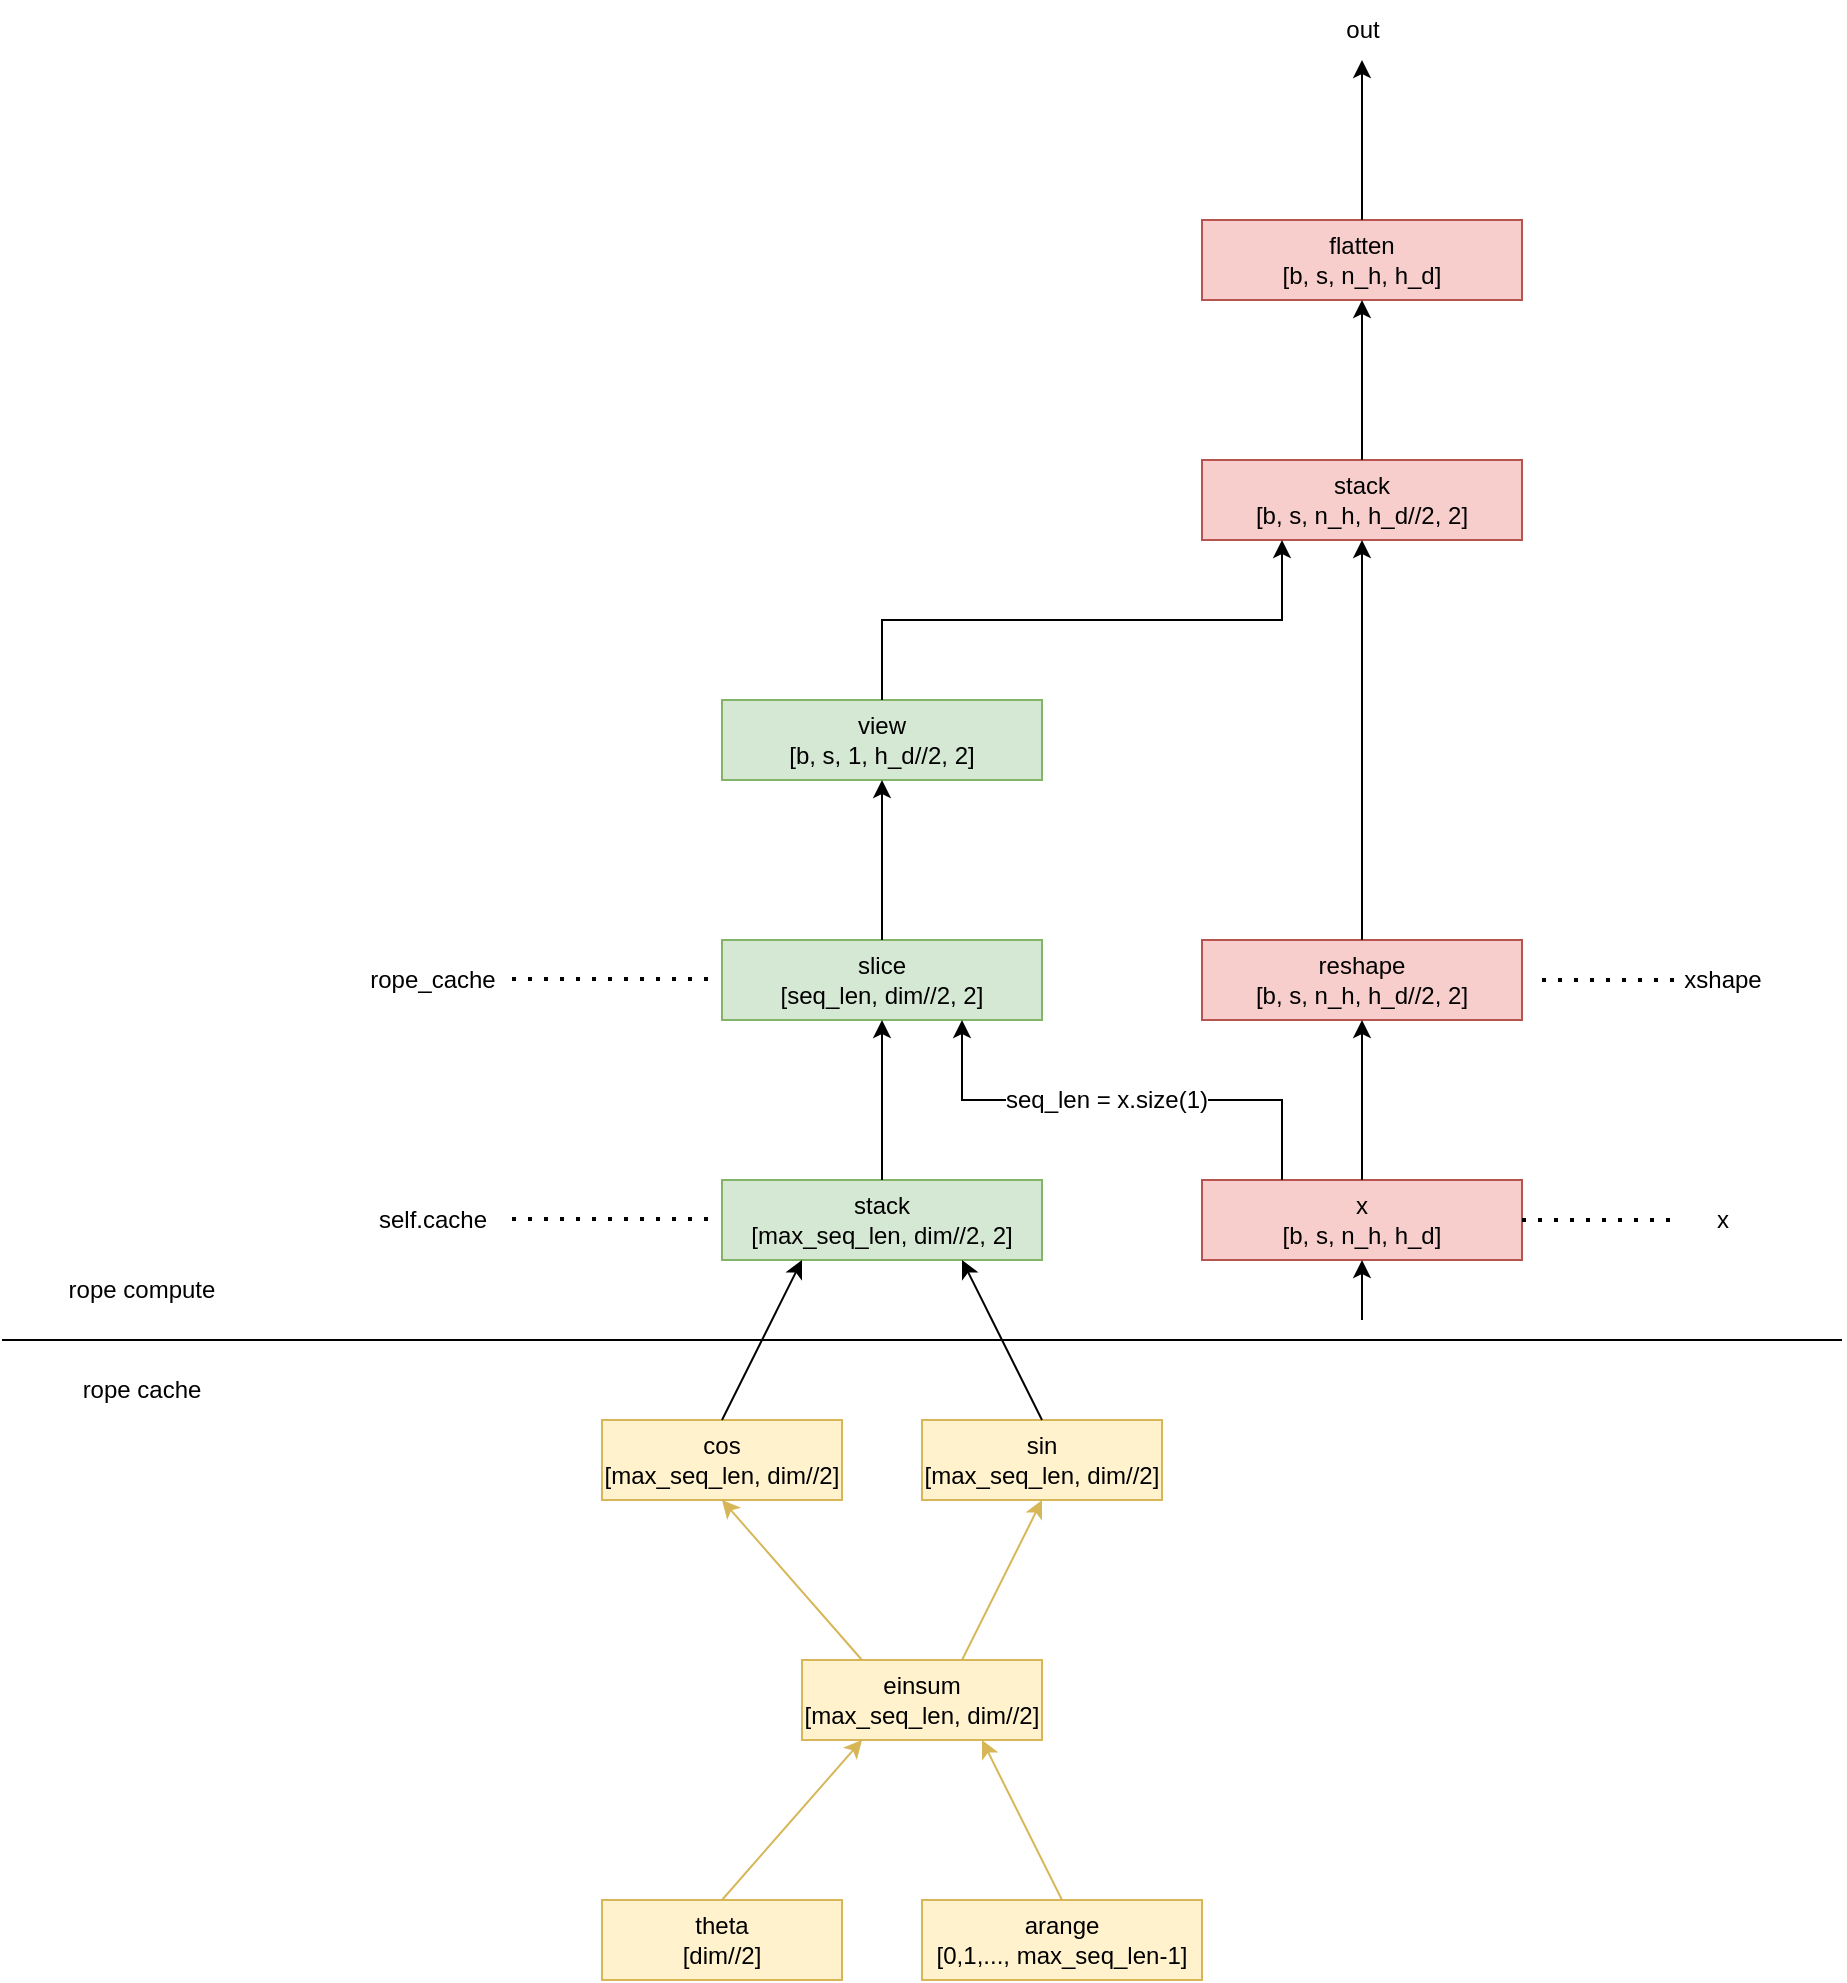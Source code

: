 <mxfile version="27.1.6">
  <diagram name="第 1 页" id="6a12tqHqEKYYaGnA4Jol">
    <mxGraphModel dx="2798" dy="2319" grid="1" gridSize="10" guides="1" tooltips="1" connect="1" arrows="1" fold="1" page="1" pageScale="1" pageWidth="827" pageHeight="1169" math="0" shadow="0">
      <root>
        <mxCell id="0" />
        <mxCell id="1" parent="0" />
        <mxCell id="qGtFLWOhyWthNY1XGs8n-1" value="&lt;font&gt;x&lt;br&gt;[b, s, n_h, h_d]&lt;/font&gt;" style="rounded=0;whiteSpace=wrap;html=1;fillColor=#f8cecc;strokeColor=#b85450;" vertex="1" parent="1">
          <mxGeometry x="360" y="560" width="160" height="40" as="geometry" />
        </mxCell>
        <mxCell id="qGtFLWOhyWthNY1XGs8n-2" value="stack&lt;br&gt;[max_seq_len, dim//2, 2]" style="rounded=0;whiteSpace=wrap;html=1;fillColor=#d5e8d4;strokeColor=#82b366;" vertex="1" parent="1">
          <mxGeometry x="120" y="560" width="160" height="40" as="geometry" />
        </mxCell>
        <mxCell id="qGtFLWOhyWthNY1XGs8n-3" value="slice&lt;br&gt;[seq_len, dim//2, 2]" style="rounded=0;whiteSpace=wrap;html=1;fillColor=#d5e8d4;strokeColor=#82b366;" vertex="1" parent="1">
          <mxGeometry x="120" y="440" width="160" height="40" as="geometry" />
        </mxCell>
        <mxCell id="qGtFLWOhyWthNY1XGs8n-4" value="&lt;font&gt;reshape&lt;br&gt;[b, s, n_h, h_d//2, 2]&lt;/font&gt;" style="rounded=0;whiteSpace=wrap;html=1;fillColor=#f8cecc;strokeColor=#b85450;" vertex="1" parent="1">
          <mxGeometry x="360" y="440" width="160" height="40" as="geometry" />
        </mxCell>
        <mxCell id="qGtFLWOhyWthNY1XGs8n-5" value="" style="endArrow=classic;html=1;rounded=0;exitX=0.25;exitY=0;exitDx=0;exitDy=0;" edge="1" parent="1" source="qGtFLWOhyWthNY1XGs8n-1">
          <mxGeometry width="50" height="50" relative="1" as="geometry">
            <mxPoint x="190" y="530" as="sourcePoint" />
            <mxPoint x="240" y="480" as="targetPoint" />
            <Array as="points">
              <mxPoint x="400" y="520" />
              <mxPoint x="240" y="520" />
            </Array>
          </mxGeometry>
        </mxCell>
        <mxCell id="qGtFLWOhyWthNY1XGs8n-6" value="&lt;font style=&quot;font-size: 12px;&quot;&gt;seq_len = x.size(1)&lt;/font&gt;" style="edgeLabel;html=1;align=center;verticalAlign=middle;resizable=0;points=[];" vertex="1" connectable="0" parent="qGtFLWOhyWthNY1XGs8n-5">
          <mxGeometry x="0.072" relative="1" as="geometry">
            <mxPoint as="offset" />
          </mxGeometry>
        </mxCell>
        <mxCell id="qGtFLWOhyWthNY1XGs8n-7" value="view&lt;br&gt;[b, s, 1, h_d//2, 2]" style="rounded=0;whiteSpace=wrap;html=1;fillColor=#d5e8d4;strokeColor=#82b366;" vertex="1" parent="1">
          <mxGeometry x="120" y="320" width="160" height="40" as="geometry" />
        </mxCell>
        <mxCell id="qGtFLWOhyWthNY1XGs8n-8" value="" style="endArrow=classic;html=1;rounded=0;exitX=0.5;exitY=0;exitDx=0;exitDy=0;entryX=0.5;entryY=1;entryDx=0;entryDy=0;" edge="1" parent="1" source="qGtFLWOhyWthNY1XGs8n-2" target="qGtFLWOhyWthNY1XGs8n-3">
          <mxGeometry width="50" height="50" relative="1" as="geometry">
            <mxPoint x="-40" y="530" as="sourcePoint" />
            <mxPoint x="10" y="480" as="targetPoint" />
          </mxGeometry>
        </mxCell>
        <mxCell id="qGtFLWOhyWthNY1XGs8n-9" value="" style="endArrow=classic;html=1;rounded=0;exitX=0.5;exitY=0;exitDx=0;exitDy=0;entryX=0.5;entryY=1;entryDx=0;entryDy=0;" edge="1" parent="1" source="qGtFLWOhyWthNY1XGs8n-3" target="qGtFLWOhyWthNY1XGs8n-7">
          <mxGeometry width="50" height="50" relative="1" as="geometry">
            <mxPoint x="-190" y="420" as="sourcePoint" />
            <mxPoint x="-140" y="370" as="targetPoint" />
          </mxGeometry>
        </mxCell>
        <mxCell id="qGtFLWOhyWthNY1XGs8n-10" value="&lt;font&gt;stack&lt;br&gt;[b, s, n_h, h_d//2, 2]&lt;/font&gt;" style="rounded=0;whiteSpace=wrap;html=1;fillColor=#f8cecc;strokeColor=#b85450;" vertex="1" parent="1">
          <mxGeometry x="360" y="200" width="160" height="40" as="geometry" />
        </mxCell>
        <mxCell id="qGtFLWOhyWthNY1XGs8n-11" value="" style="endArrow=classic;html=1;rounded=0;entryX=0.5;entryY=1;entryDx=0;entryDy=0;" edge="1" parent="1" target="qGtFLWOhyWthNY1XGs8n-10">
          <mxGeometry width="50" height="50" relative="1" as="geometry">
            <mxPoint x="440" y="440" as="sourcePoint" />
            <mxPoint x="490" y="390" as="targetPoint" />
          </mxGeometry>
        </mxCell>
        <mxCell id="qGtFLWOhyWthNY1XGs8n-12" value="" style="endArrow=classic;html=1;rounded=0;entryX=0.25;entryY=1;entryDx=0;entryDy=0;" edge="1" parent="1" target="qGtFLWOhyWthNY1XGs8n-10">
          <mxGeometry width="50" height="50" relative="1" as="geometry">
            <mxPoint x="200" y="320" as="sourcePoint" />
            <mxPoint x="250" y="270" as="targetPoint" />
            <Array as="points">
              <mxPoint x="200" y="280" />
              <mxPoint x="400" y="280" />
            </Array>
          </mxGeometry>
        </mxCell>
        <mxCell id="qGtFLWOhyWthNY1XGs8n-13" value="&lt;font&gt;flatten&lt;br&gt;[b, s, n_h, h_d]&lt;/font&gt;" style="rounded=0;whiteSpace=wrap;html=1;fillColor=#f8cecc;strokeColor=#b85450;" vertex="1" parent="1">
          <mxGeometry x="360" y="80" width="160" height="40" as="geometry" />
        </mxCell>
        <mxCell id="qGtFLWOhyWthNY1XGs8n-14" value="" style="endArrow=classic;html=1;rounded=0;entryX=0.5;entryY=1;entryDx=0;entryDy=0;" edge="1" parent="1" target="qGtFLWOhyWthNY1XGs8n-13">
          <mxGeometry width="50" height="50" relative="1" as="geometry">
            <mxPoint x="440" y="200" as="sourcePoint" />
            <mxPoint x="490" y="150" as="targetPoint" />
          </mxGeometry>
        </mxCell>
        <mxCell id="qGtFLWOhyWthNY1XGs8n-15" value="" style="endArrow=classic;html=1;rounded=0;entryX=0.5;entryY=1;entryDx=0;entryDy=0;" edge="1" parent="1" target="qGtFLWOhyWthNY1XGs8n-4">
          <mxGeometry width="50" height="50" relative="1" as="geometry">
            <mxPoint x="440" y="560" as="sourcePoint" />
            <mxPoint x="490" y="510" as="targetPoint" />
          </mxGeometry>
        </mxCell>
        <mxCell id="qGtFLWOhyWthNY1XGs8n-16" value="" style="endArrow=classic;html=1;rounded=0;" edge="1" parent="1">
          <mxGeometry width="50" height="50" relative="1" as="geometry">
            <mxPoint x="440" y="80" as="sourcePoint" />
            <mxPoint x="440" as="targetPoint" />
          </mxGeometry>
        </mxCell>
        <mxCell id="qGtFLWOhyWthNY1XGs8n-17" value="cos&lt;br&gt;[max_seq_len, dim//2]" style="rounded=0;whiteSpace=wrap;html=1;fillColor=#fff2cc;strokeColor=#d6b656;" vertex="1" parent="1">
          <mxGeometry x="60" y="680" width="120" height="40" as="geometry" />
        </mxCell>
        <mxCell id="qGtFLWOhyWthNY1XGs8n-18" value="sin&lt;br&gt;[max_seq_len, dim//2]" style="rounded=0;whiteSpace=wrap;html=1;fillColor=#fff2cc;strokeColor=#d6b656;" vertex="1" parent="1">
          <mxGeometry x="220" y="680" width="120" height="40" as="geometry" />
        </mxCell>
        <mxCell id="qGtFLWOhyWthNY1XGs8n-19" value="einsum&lt;br&gt;[max_seq_len, dim//2]" style="rounded=0;whiteSpace=wrap;html=1;fillColor=#fff2cc;strokeColor=#d6b656;" vertex="1" parent="1">
          <mxGeometry x="160" y="800" width="120" height="40" as="geometry" />
        </mxCell>
        <mxCell id="qGtFLWOhyWthNY1XGs8n-20" value="arange&lt;br&gt;[0,1,..., max_seq_len-1]" style="rounded=0;whiteSpace=wrap;html=1;fillColor=#fff2cc;strokeColor=#d6b656;" vertex="1" parent="1">
          <mxGeometry x="220" y="920" width="140" height="40" as="geometry" />
        </mxCell>
        <mxCell id="qGtFLWOhyWthNY1XGs8n-21" value="theta&lt;br&gt;[dim//2]" style="rounded=0;whiteSpace=wrap;html=1;fillColor=#fff2cc;strokeColor=#d6b656;" vertex="1" parent="1">
          <mxGeometry x="60" y="920" width="120" height="40" as="geometry" />
        </mxCell>
        <mxCell id="qGtFLWOhyWthNY1XGs8n-22" value="" style="endArrow=classic;html=1;rounded=0;entryX=0.25;entryY=1;entryDx=0;entryDy=0;" edge="1" parent="1" target="qGtFLWOhyWthNY1XGs8n-2">
          <mxGeometry width="50" height="50" relative="1" as="geometry">
            <mxPoint x="120" y="680" as="sourcePoint" />
            <mxPoint x="170" y="630" as="targetPoint" />
          </mxGeometry>
        </mxCell>
        <mxCell id="qGtFLWOhyWthNY1XGs8n-23" value="" style="endArrow=classic;html=1;rounded=0;entryX=0.75;entryY=1;entryDx=0;entryDy=0;" edge="1" parent="1" target="qGtFLWOhyWthNY1XGs8n-2">
          <mxGeometry width="50" height="50" relative="1" as="geometry">
            <mxPoint x="280" y="680" as="sourcePoint" />
            <mxPoint x="330" y="630" as="targetPoint" />
          </mxGeometry>
        </mxCell>
        <mxCell id="qGtFLWOhyWthNY1XGs8n-24" value="" style="endArrow=classic;html=1;rounded=0;exitX=0.25;exitY=0;exitDx=0;exitDy=0;entryX=0.5;entryY=1;entryDx=0;entryDy=0;fillColor=#fff2cc;strokeColor=#d6b656;" edge="1" parent="1" source="qGtFLWOhyWthNY1XGs8n-19" target="qGtFLWOhyWthNY1XGs8n-17">
          <mxGeometry width="50" height="50" relative="1" as="geometry">
            <mxPoint x="-130" y="780" as="sourcePoint" />
            <mxPoint x="-80" y="730" as="targetPoint" />
          </mxGeometry>
        </mxCell>
        <mxCell id="qGtFLWOhyWthNY1XGs8n-25" value="" style="endArrow=classic;html=1;rounded=0;entryX=0.5;entryY=1;entryDx=0;entryDy=0;fillColor=#fff2cc;strokeColor=#d6b656;" edge="1" parent="1" target="qGtFLWOhyWthNY1XGs8n-18">
          <mxGeometry width="50" height="50" relative="1" as="geometry">
            <mxPoint x="240" y="800" as="sourcePoint" />
            <mxPoint x="290" y="750" as="targetPoint" />
          </mxGeometry>
        </mxCell>
        <mxCell id="qGtFLWOhyWthNY1XGs8n-26" value="" style="endArrow=classic;html=1;rounded=0;entryX=0.25;entryY=1;entryDx=0;entryDy=0;fillColor=#fff2cc;strokeColor=#d6b656;" edge="1" parent="1" target="qGtFLWOhyWthNY1XGs8n-19">
          <mxGeometry width="50" height="50" relative="1" as="geometry">
            <mxPoint x="120" y="920" as="sourcePoint" />
            <mxPoint x="170" y="870" as="targetPoint" />
          </mxGeometry>
        </mxCell>
        <mxCell id="qGtFLWOhyWthNY1XGs8n-27" value="" style="endArrow=classic;html=1;rounded=0;exitX=0.5;exitY=0;exitDx=0;exitDy=0;entryX=0.75;entryY=1;entryDx=0;entryDy=0;fillColor=#fff2cc;strokeColor=#d6b656;" edge="1" parent="1" source="qGtFLWOhyWthNY1XGs8n-20" target="qGtFLWOhyWthNY1XGs8n-19">
          <mxGeometry width="50" height="50" relative="1" as="geometry">
            <mxPoint x="370" y="870" as="sourcePoint" />
            <mxPoint x="420" y="820" as="targetPoint" />
          </mxGeometry>
        </mxCell>
        <mxCell id="qGtFLWOhyWthNY1XGs8n-28" value="" style="endArrow=none;dashed=1;html=1;dashPattern=1 3;strokeWidth=2;rounded=0;" edge="1" parent="1">
          <mxGeometry width="50" height="50" relative="1" as="geometry">
            <mxPoint x="15" y="579.5" as="sourcePoint" />
            <mxPoint x="115" y="579.5" as="targetPoint" />
          </mxGeometry>
        </mxCell>
        <mxCell id="qGtFLWOhyWthNY1XGs8n-29" value="self.cache" style="text;html=1;align=center;verticalAlign=middle;resizable=0;points=[];autosize=1;strokeColor=none;fillColor=none;" vertex="1" parent="1">
          <mxGeometry x="-65" y="565" width="80" height="30" as="geometry" />
        </mxCell>
        <mxCell id="qGtFLWOhyWthNY1XGs8n-30" value="rope_cache" style="text;html=1;align=center;verticalAlign=middle;resizable=0;points=[];autosize=1;strokeColor=none;fillColor=none;" vertex="1" parent="1">
          <mxGeometry x="-70" y="445" width="90" height="30" as="geometry" />
        </mxCell>
        <mxCell id="qGtFLWOhyWthNY1XGs8n-31" value="" style="endArrow=none;dashed=1;html=1;dashPattern=1 3;strokeWidth=2;rounded=0;" edge="1" parent="1">
          <mxGeometry width="50" height="50" relative="1" as="geometry">
            <mxPoint x="15" y="459.5" as="sourcePoint" />
            <mxPoint x="115" y="459.5" as="targetPoint" />
          </mxGeometry>
        </mxCell>
        <mxCell id="qGtFLWOhyWthNY1XGs8n-32" value="out" style="text;html=1;align=center;verticalAlign=middle;resizable=0;points=[];autosize=1;strokeColor=none;fillColor=none;" vertex="1" parent="1">
          <mxGeometry x="420" y="-30" width="40" height="30" as="geometry" />
        </mxCell>
        <mxCell id="qGtFLWOhyWthNY1XGs8n-33" value="" style="endArrow=none;html=1;rounded=0;" edge="1" parent="1">
          <mxGeometry width="50" height="50" relative="1" as="geometry">
            <mxPoint x="-240" y="640" as="sourcePoint" />
            <mxPoint x="680" y="640" as="targetPoint" />
          </mxGeometry>
        </mxCell>
        <mxCell id="qGtFLWOhyWthNY1XGs8n-35" value="" style="endArrow=none;dashed=1;html=1;dashPattern=1 3;strokeWidth=2;rounded=0;" edge="1" parent="1">
          <mxGeometry width="50" height="50" relative="1" as="geometry">
            <mxPoint x="520" y="580" as="sourcePoint" />
            <mxPoint x="600" y="580" as="targetPoint" />
          </mxGeometry>
        </mxCell>
        <mxCell id="qGtFLWOhyWthNY1XGs8n-36" value="x" style="text;html=1;align=center;verticalAlign=middle;resizable=0;points=[];autosize=1;strokeColor=none;fillColor=none;" vertex="1" parent="1">
          <mxGeometry x="605" y="565" width="30" height="30" as="geometry" />
        </mxCell>
        <mxCell id="qGtFLWOhyWthNY1XGs8n-37" value="" style="endArrow=none;dashed=1;html=1;dashPattern=1 3;strokeWidth=2;rounded=0;" edge="1" parent="1">
          <mxGeometry width="50" height="50" relative="1" as="geometry">
            <mxPoint x="530" y="460" as="sourcePoint" />
            <mxPoint x="600" y="460" as="targetPoint" />
          </mxGeometry>
        </mxCell>
        <mxCell id="qGtFLWOhyWthNY1XGs8n-38" value="xshape" style="text;html=1;align=center;verticalAlign=middle;resizable=0;points=[];autosize=1;strokeColor=none;fillColor=none;" vertex="1" parent="1">
          <mxGeometry x="590" y="445" width="60" height="30" as="geometry" />
        </mxCell>
        <mxCell id="qGtFLWOhyWthNY1XGs8n-39" value="" style="endArrow=classic;html=1;rounded=0;" edge="1" parent="1">
          <mxGeometry width="50" height="50" relative="1" as="geometry">
            <mxPoint x="440" y="630" as="sourcePoint" />
            <mxPoint x="440" y="600" as="targetPoint" />
          </mxGeometry>
        </mxCell>
        <mxCell id="qGtFLWOhyWthNY1XGs8n-40" value="rope compute" style="text;html=1;align=center;verticalAlign=middle;whiteSpace=wrap;rounded=0;" vertex="1" parent="1">
          <mxGeometry x="-230" y="600" width="120" height="30" as="geometry" />
        </mxCell>
        <mxCell id="qGtFLWOhyWthNY1XGs8n-41" value="rope cache" style="text;html=1;align=center;verticalAlign=middle;whiteSpace=wrap;rounded=0;" vertex="1" parent="1">
          <mxGeometry x="-230" y="650" width="120" height="30" as="geometry" />
        </mxCell>
        <mxCell id="qGtFLWOhyWthNY1XGs8n-42" value="" style="shape=image;verticalLabelPosition=bottom;labelBackgroundColor=default;verticalAlign=top;aspect=fixed;imageAspect=0;image=https://miro.medium.com/v2/resize:fit:1050/1*_KwP3njXi7GpCIzzQcRSBg.png;" vertex="1" parent="1">
          <mxGeometry x="300" y="260" width="370" height="106.42" as="geometry" />
        </mxCell>
      </root>
    </mxGraphModel>
  </diagram>
</mxfile>
